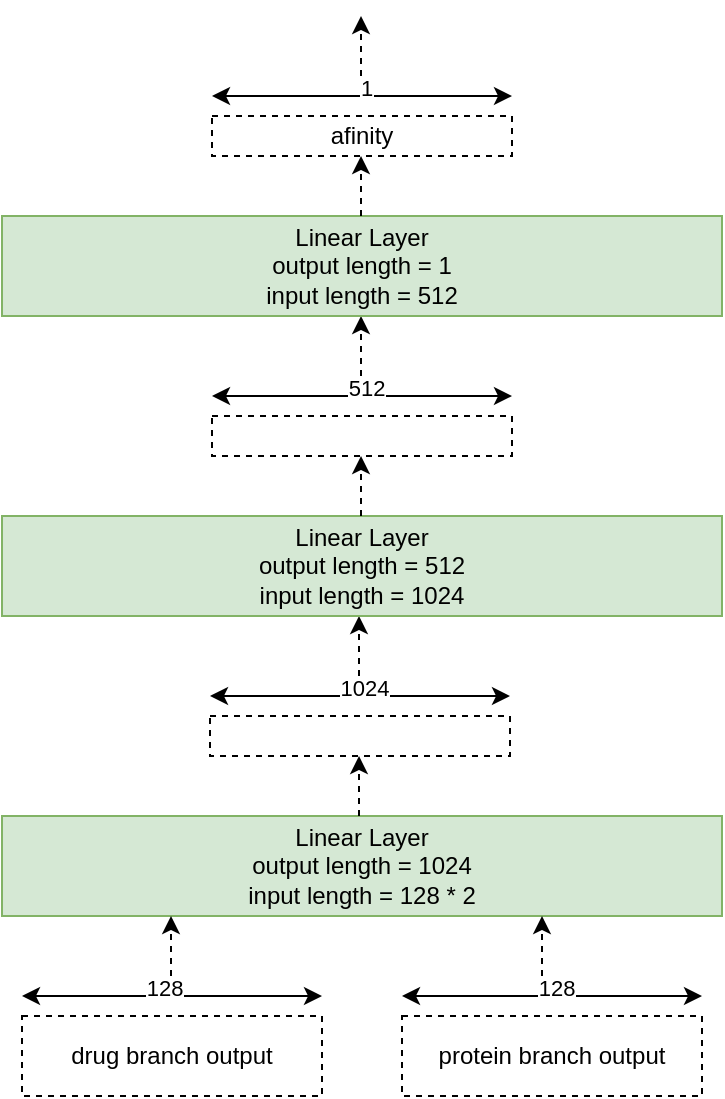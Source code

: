 <mxfile version="24.7.10">
  <diagram name="Page-1" id="q9qyvhKwDt25vejQ4u_L">
    <mxGraphModel dx="880" dy="434" grid="1" gridSize="10" guides="1" tooltips="1" connect="1" arrows="1" fold="1" page="1" pageScale="1" pageWidth="827" pageHeight="1169" math="0" shadow="0">
      <root>
        <mxCell id="0" />
        <mxCell id="1" parent="0" />
        <mxCell id="D2nIJMGj9Lna9q1rzSpb-1" value="drug branch output" style="rounded=0;whiteSpace=wrap;html=1;dashed=1;" vertex="1" parent="1">
          <mxGeometry x="170" y="650" width="150" height="40" as="geometry" />
        </mxCell>
        <mxCell id="D2nIJMGj9Lna9q1rzSpb-2" value="protein branch output" style="rounded=0;whiteSpace=wrap;html=1;dashed=1;" vertex="1" parent="1">
          <mxGeometry x="360" y="650" width="150" height="40" as="geometry" />
        </mxCell>
        <mxCell id="D2nIJMGj9Lna9q1rzSpb-3" value="" style="endArrow=classic;startArrow=classic;html=1;rounded=0;" edge="1" parent="1">
          <mxGeometry width="50" height="50" relative="1" as="geometry">
            <mxPoint x="360" y="640" as="sourcePoint" />
            <mxPoint x="510" y="640" as="targetPoint" />
          </mxGeometry>
        </mxCell>
        <mxCell id="D2nIJMGj9Lna9q1rzSpb-6" value="128" style="edgeLabel;html=1;align=center;verticalAlign=middle;resizable=0;points=[];" vertex="1" connectable="0" parent="D2nIJMGj9Lna9q1rzSpb-3">
          <mxGeometry x="0.027" y="4" relative="1" as="geometry">
            <mxPoint as="offset" />
          </mxGeometry>
        </mxCell>
        <mxCell id="D2nIJMGj9Lna9q1rzSpb-4" value="" style="endArrow=classic;startArrow=classic;html=1;rounded=0;" edge="1" parent="1">
          <mxGeometry width="50" height="50" relative="1" as="geometry">
            <mxPoint x="170" y="640" as="sourcePoint" />
            <mxPoint x="320" y="640" as="targetPoint" />
          </mxGeometry>
        </mxCell>
        <mxCell id="D2nIJMGj9Lna9q1rzSpb-5" value="128" style="edgeLabel;html=1;align=center;verticalAlign=middle;resizable=0;points=[];" vertex="1" connectable="0" parent="D2nIJMGj9Lna9q1rzSpb-4">
          <mxGeometry x="-0.053" y="4" relative="1" as="geometry">
            <mxPoint as="offset" />
          </mxGeometry>
        </mxCell>
        <mxCell id="D2nIJMGj9Lna9q1rzSpb-7" value="Linear Layer&lt;div&gt;output length = 1024&lt;/div&gt;&lt;div&gt;input length =&amp;nbsp;&lt;span style=&quot;background-color: initial;&quot;&gt;128 * 2&lt;/span&gt;&lt;/div&gt;" style="rounded=0;whiteSpace=wrap;html=1;fillColor=#d5e8d4;strokeColor=#82b366;" vertex="1" parent="1">
          <mxGeometry x="160" y="550" width="360" height="50" as="geometry" />
        </mxCell>
        <mxCell id="D2nIJMGj9Lna9q1rzSpb-8" value="" style="endArrow=classic;html=1;rounded=0;entryX=0.75;entryY=1;entryDx=0;entryDy=0;dashed=1;" edge="1" parent="1" target="D2nIJMGj9Lna9q1rzSpb-7">
          <mxGeometry width="50" height="50" relative="1" as="geometry">
            <mxPoint x="430" y="630" as="sourcePoint" />
            <mxPoint x="440" y="560" as="targetPoint" />
          </mxGeometry>
        </mxCell>
        <mxCell id="D2nIJMGj9Lna9q1rzSpb-9" value="" style="endArrow=classic;html=1;rounded=0;entryX=0.75;entryY=1;entryDx=0;entryDy=0;dashed=1;" edge="1" parent="1">
          <mxGeometry width="50" height="50" relative="1" as="geometry">
            <mxPoint x="244.5" y="630" as="sourcePoint" />
            <mxPoint x="244.5" y="600" as="targetPoint" />
          </mxGeometry>
        </mxCell>
        <mxCell id="D2nIJMGj9Lna9q1rzSpb-10" value="" style="rounded=0;whiteSpace=wrap;html=1;dashed=1;" vertex="1" parent="1">
          <mxGeometry x="264" y="500" width="150" height="20" as="geometry" />
        </mxCell>
        <mxCell id="D2nIJMGj9Lna9q1rzSpb-11" value="" style="endArrow=classic;startArrow=classic;html=1;rounded=0;" edge="1" parent="1">
          <mxGeometry width="50" height="50" relative="1" as="geometry">
            <mxPoint x="264" y="490" as="sourcePoint" />
            <mxPoint x="414" y="490" as="targetPoint" />
          </mxGeometry>
        </mxCell>
        <mxCell id="D2nIJMGj9Lna9q1rzSpb-12" value="1024" style="edgeLabel;html=1;align=center;verticalAlign=middle;resizable=0;points=[];" vertex="1" connectable="0" parent="D2nIJMGj9Lna9q1rzSpb-11">
          <mxGeometry x="0.027" y="4" relative="1" as="geometry">
            <mxPoint as="offset" />
          </mxGeometry>
        </mxCell>
        <mxCell id="D2nIJMGj9Lna9q1rzSpb-13" value="" style="endArrow=classic;html=1;rounded=0;entryX=0.75;entryY=1;entryDx=0;entryDy=0;dashed=1;" edge="1" parent="1">
          <mxGeometry width="50" height="50" relative="1" as="geometry">
            <mxPoint x="338.5" y="480" as="sourcePoint" />
            <mxPoint x="338.5" y="450" as="targetPoint" />
          </mxGeometry>
        </mxCell>
        <mxCell id="D2nIJMGj9Lna9q1rzSpb-14" value="" style="endArrow=classic;html=1;rounded=0;entryX=0.75;entryY=1;entryDx=0;entryDy=0;dashed=1;" edge="1" parent="1">
          <mxGeometry width="50" height="50" relative="1" as="geometry">
            <mxPoint x="338.5" y="550" as="sourcePoint" />
            <mxPoint x="338.5" y="520" as="targetPoint" />
          </mxGeometry>
        </mxCell>
        <mxCell id="D2nIJMGj9Lna9q1rzSpb-15" value="Linear Layer&lt;div&gt;output length = 512&lt;/div&gt;&lt;div&gt;input length = 1024&lt;/div&gt;" style="rounded=0;whiteSpace=wrap;html=1;fillColor=#d5e8d4;strokeColor=#82b366;" vertex="1" parent="1">
          <mxGeometry x="160" y="400" width="360" height="50" as="geometry" />
        </mxCell>
        <mxCell id="D2nIJMGj9Lna9q1rzSpb-16" value="" style="rounded=0;whiteSpace=wrap;html=1;dashed=1;" vertex="1" parent="1">
          <mxGeometry x="265" y="350" width="150" height="20" as="geometry" />
        </mxCell>
        <mxCell id="D2nIJMGj9Lna9q1rzSpb-17" value="" style="endArrow=classic;startArrow=classic;html=1;rounded=0;" edge="1" parent="1">
          <mxGeometry width="50" height="50" relative="1" as="geometry">
            <mxPoint x="265" y="340" as="sourcePoint" />
            <mxPoint x="415" y="340" as="targetPoint" />
          </mxGeometry>
        </mxCell>
        <mxCell id="D2nIJMGj9Lna9q1rzSpb-18" value="512" style="edgeLabel;html=1;align=center;verticalAlign=middle;resizable=0;points=[];" vertex="1" connectable="0" parent="D2nIJMGj9Lna9q1rzSpb-17">
          <mxGeometry x="0.027" y="4" relative="1" as="geometry">
            <mxPoint as="offset" />
          </mxGeometry>
        </mxCell>
        <mxCell id="D2nIJMGj9Lna9q1rzSpb-19" value="" style="endArrow=classic;html=1;rounded=0;entryX=0.75;entryY=1;entryDx=0;entryDy=0;dashed=1;" edge="1" parent="1">
          <mxGeometry width="50" height="50" relative="1" as="geometry">
            <mxPoint x="339.5" y="330" as="sourcePoint" />
            <mxPoint x="339.5" y="300" as="targetPoint" />
          </mxGeometry>
        </mxCell>
        <mxCell id="D2nIJMGj9Lna9q1rzSpb-20" value="" style="endArrow=classic;html=1;rounded=0;entryX=0.75;entryY=1;entryDx=0;entryDy=0;dashed=1;" edge="1" parent="1">
          <mxGeometry width="50" height="50" relative="1" as="geometry">
            <mxPoint x="339.5" y="400" as="sourcePoint" />
            <mxPoint x="339.5" y="370" as="targetPoint" />
          </mxGeometry>
        </mxCell>
        <mxCell id="D2nIJMGj9Lna9q1rzSpb-21" value="Linear Layer&lt;div&gt;output length = 1&lt;/div&gt;&lt;div&gt;input length = 512&lt;/div&gt;" style="rounded=0;whiteSpace=wrap;html=1;fillColor=#d5e8d4;strokeColor=#82b366;" vertex="1" parent="1">
          <mxGeometry x="160" y="250" width="360" height="50" as="geometry" />
        </mxCell>
        <mxCell id="D2nIJMGj9Lna9q1rzSpb-22" value="afinity" style="rounded=0;whiteSpace=wrap;html=1;dashed=1;" vertex="1" parent="1">
          <mxGeometry x="265" y="200" width="150" height="20" as="geometry" />
        </mxCell>
        <mxCell id="D2nIJMGj9Lna9q1rzSpb-23" value="" style="endArrow=classic;startArrow=classic;html=1;rounded=0;" edge="1" parent="1">
          <mxGeometry width="50" height="50" relative="1" as="geometry">
            <mxPoint x="265" y="190" as="sourcePoint" />
            <mxPoint x="415" y="190" as="targetPoint" />
          </mxGeometry>
        </mxCell>
        <mxCell id="D2nIJMGj9Lna9q1rzSpb-24" value="1" style="edgeLabel;html=1;align=center;verticalAlign=middle;resizable=0;points=[];" vertex="1" connectable="0" parent="D2nIJMGj9Lna9q1rzSpb-23">
          <mxGeometry x="0.027" y="4" relative="1" as="geometry">
            <mxPoint as="offset" />
          </mxGeometry>
        </mxCell>
        <mxCell id="D2nIJMGj9Lna9q1rzSpb-25" value="" style="endArrow=classic;html=1;rounded=0;entryX=0.75;entryY=1;entryDx=0;entryDy=0;dashed=1;" edge="1" parent="1">
          <mxGeometry width="50" height="50" relative="1" as="geometry">
            <mxPoint x="339.5" y="180" as="sourcePoint" />
            <mxPoint x="339.5" y="150" as="targetPoint" />
          </mxGeometry>
        </mxCell>
        <mxCell id="D2nIJMGj9Lna9q1rzSpb-26" value="" style="endArrow=classic;html=1;rounded=0;entryX=0.75;entryY=1;entryDx=0;entryDy=0;dashed=1;" edge="1" parent="1">
          <mxGeometry width="50" height="50" relative="1" as="geometry">
            <mxPoint x="339.5" y="250" as="sourcePoint" />
            <mxPoint x="339.5" y="220" as="targetPoint" />
          </mxGeometry>
        </mxCell>
      </root>
    </mxGraphModel>
  </diagram>
</mxfile>
